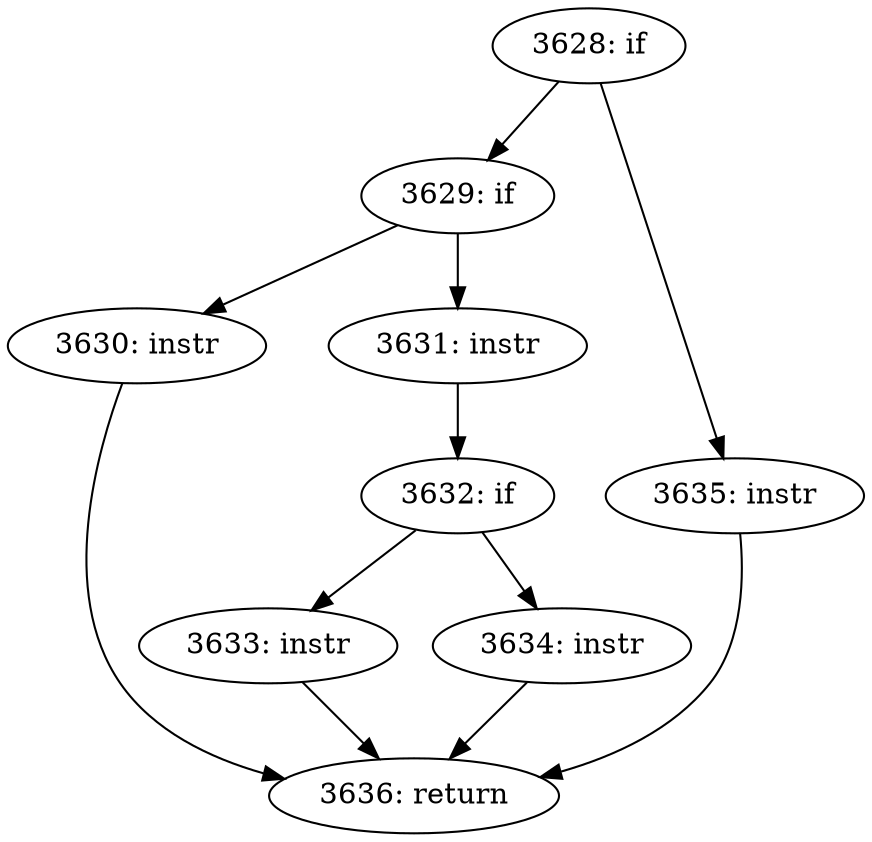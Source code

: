 digraph CFG_tcp_may_undo {
3628 [label="3628: if"]
	3628 -> 3629
	3628 -> 3635
3629 [label="3629: if"]
	3629 -> 3630
	3629 -> 3631
3630 [label="3630: instr"]
	3630 -> 3636
3631 [label="3631: instr"]
	3631 -> 3632
3632 [label="3632: if"]
	3632 -> 3633
	3632 -> 3634
3633 [label="3633: instr"]
	3633 -> 3636
3634 [label="3634: instr"]
	3634 -> 3636
3635 [label="3635: instr"]
	3635 -> 3636
3636 [label="3636: return"]
	
}
